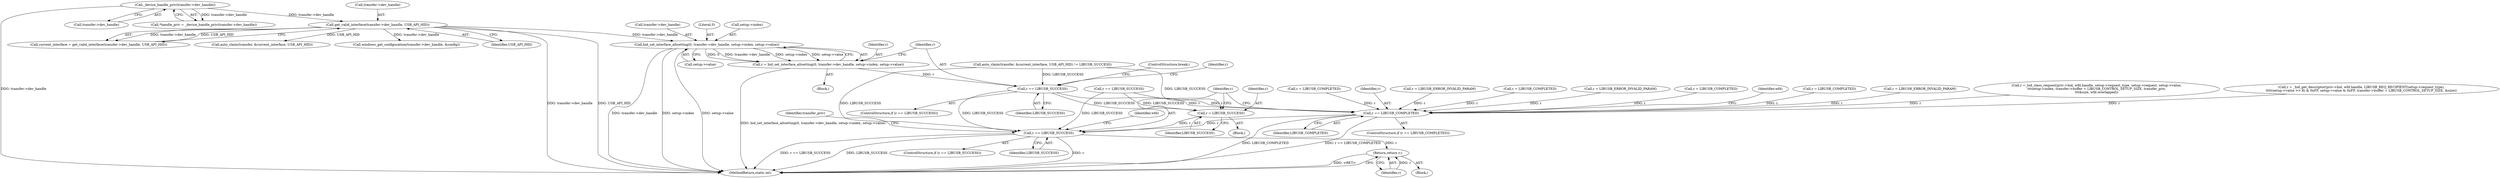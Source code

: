 digraph "1_Chrome_ac149a8d4371c0e01e0934fdd57b09e86f96b5b9_25@pointer" {
"1000358" [label="(Call,hid_set_interface_altsetting(0, transfer->dev_handle, setup->index, setup->value))"];
"1000189" [label="(Call,get_valid_interface(transfer->dev_handle, USB_API_HID))"];
"1000119" [label="(Call,_device_handle_priv(transfer->dev_handle))"];
"1000356" [label="(Call,r = hid_set_interface_altsetting(0, transfer->dev_handle, setup->index, setup->value))"];
"1000370" [label="(Call,r == LIBUSB_SUCCESS)"];
"1000430" [label="(Call,r == LIBUSB_COMPLETED)"];
"1000454" [label="(Call,r == LIBUSB_SUCCESS)"];
"1000475" [label="(Return,return r;)"];
"1000450" [label="(Call,r = LIBUSB_SUCCESS)"];
"1000294" [label="(Call,r == LIBUSB_SUCCESS)"];
"1000190" [label="(Call,transfer->dev_handle)"];
"1000452" [label="(Identifier,LIBUSB_SUCCESS)"];
"1000388" [label="(Call,r =_hid_class_request(priv->hid, wfd.handle, setup->request_type, setup->request, setup->value,\n\t\t\tsetup->index, transfer->buffer + LIBUSB_CONTROL_SETUP_SIZE, transfer_priv,\n\t\t\t&size, wfd.overlapped))"];
"1000455" [label="(Identifier,r)"];
"1000359" [label="(Literal,0)"];
"1000477" [label="(MethodReturn,static int)"];
"1000366" [label="(Call,setup->value)"];
"1000372" [label="(Identifier,LIBUSB_SUCCESS)"];
"1000476" [label="(Identifier,r)"];
"1000454" [label="(Call,r == LIBUSB_SUCCESS)"];
"1000200" [label="(Call,auto_claim(transfer, &current_interface, USB_API_HID) != LIBUSB_SUCCESS)"];
"1000433" [label="(Block,)"];
"1000119" [label="(Call,_device_handle_priv(transfer->dev_handle))"];
"1000429" [label="(ControlStructure,if (r == LIBUSB_COMPLETED))"];
"1000120" [label="(Call,transfer->dev_handle)"];
"1000357" [label="(Identifier,r)"];
"1000377" [label="(ControlStructure,break;)"];
"1000251" [label="(Call,r = _hid_get_descriptor(priv->hid, wfd.handle, LIBUSB_REQ_RECIPIENT(setup->request_type),\n\t\t\t\t(setup->value >> 8) & 0xFF, setup->value & 0xFF, transfer->buffer + LIBUSB_CONTROL_SETUP_SIZE, &size))"];
"1000187" [label="(Call,current_interface = get_valid_interface(transfer->dev_handle, USB_API_HID))"];
"1000453" [label="(ControlStructure,if (r == LIBUSB_SUCCESS))"];
"1000369" [label="(ControlStructure,if (r == LIBUSB_SUCCESS))"];
"1000475" [label="(Return,return r;)"];
"1000201" [label="(Call,auto_claim(transfer, &current_interface, USB_API_HID))"];
"1000374" [label="(Call,r = LIBUSB_COMPLETED)"];
"1000117" [label="(Call,*handle_priv = _device_handle_priv(transfer->dev_handle))"];
"1000363" [label="(Call,setup->index)"];
"1000189" [label="(Call,get_valid_interface(transfer->dev_handle, USB_API_HID))"];
"1000249" [label="(Block,)"];
"1000375" [label="(Identifier,r)"];
"1000370" [label="(Call,r == LIBUSB_SUCCESS)"];
"1000431" [label="(Identifier,r)"];
"1000382" [label="(Call,r = LIBUSB_ERROR_INVALID_PARAM)"];
"1000103" [label="(Block,)"];
"1000351" [label="(Call,r = LIBUSB_COMPLETED)"];
"1000356" [label="(Call,r = hid_set_interface_altsetting(0, transfer->dev_handle, setup->index, setup->value))"];
"1000358" [label="(Call,hid_set_interface_altsetting(0, transfer->dev_handle, setup->index, setup->value))"];
"1000432" [label="(Identifier,LIBUSB_COMPLETED)"];
"1000425" [label="(Call,r = LIBUSB_ERROR_INVALID_PARAM)"];
"1000326" [label="(Call,r = LIBUSB_COMPLETED)"];
"1000371" [label="(Identifier,r)"];
"1000437" [label="(Identifier,wfd)"];
"1000456" [label="(Identifier,LIBUSB_SUCCESS)"];
"1000312" [label="(Call,r = LIBUSB_COMPLETED)"];
"1000450" [label="(Call,r = LIBUSB_SUCCESS)"];
"1000287" [label="(Call,windows_get_configuration(transfer->dev_handle, &config))"];
"1000430" [label="(Call,r == LIBUSB_COMPLETED)"];
"1000360" [label="(Call,transfer->dev_handle)"];
"1000334" [label="(Call,r = LIBUSB_ERROR_INVALID_PARAM)"];
"1000474" [label="(Identifier,wfd)"];
"1000451" [label="(Identifier,r)"];
"1000193" [label="(Identifier,USB_API_HID)"];
"1000460" [label="(Identifier,transfer_priv)"];
"1000358" -> "1000356"  [label="AST: "];
"1000358" -> "1000366"  [label="CFG: "];
"1000359" -> "1000358"  [label="AST: "];
"1000360" -> "1000358"  [label="AST: "];
"1000363" -> "1000358"  [label="AST: "];
"1000366" -> "1000358"  [label="AST: "];
"1000356" -> "1000358"  [label="CFG: "];
"1000358" -> "1000477"  [label="DDG: setup->value"];
"1000358" -> "1000477"  [label="DDG: transfer->dev_handle"];
"1000358" -> "1000477"  [label="DDG: setup->index"];
"1000358" -> "1000356"  [label="DDG: 0"];
"1000358" -> "1000356"  [label="DDG: transfer->dev_handle"];
"1000358" -> "1000356"  [label="DDG: setup->index"];
"1000358" -> "1000356"  [label="DDG: setup->value"];
"1000189" -> "1000358"  [label="DDG: transfer->dev_handle"];
"1000189" -> "1000187"  [label="AST: "];
"1000189" -> "1000193"  [label="CFG: "];
"1000190" -> "1000189"  [label="AST: "];
"1000193" -> "1000189"  [label="AST: "];
"1000187" -> "1000189"  [label="CFG: "];
"1000189" -> "1000477"  [label="DDG: transfer->dev_handle"];
"1000189" -> "1000477"  [label="DDG: USB_API_HID"];
"1000189" -> "1000187"  [label="DDG: transfer->dev_handle"];
"1000189" -> "1000187"  [label="DDG: USB_API_HID"];
"1000119" -> "1000189"  [label="DDG: transfer->dev_handle"];
"1000189" -> "1000201"  [label="DDG: USB_API_HID"];
"1000189" -> "1000287"  [label="DDG: transfer->dev_handle"];
"1000119" -> "1000117"  [label="AST: "];
"1000119" -> "1000120"  [label="CFG: "];
"1000120" -> "1000119"  [label="AST: "];
"1000117" -> "1000119"  [label="CFG: "];
"1000119" -> "1000477"  [label="DDG: transfer->dev_handle"];
"1000119" -> "1000117"  [label="DDG: transfer->dev_handle"];
"1000356" -> "1000249"  [label="AST: "];
"1000357" -> "1000356"  [label="AST: "];
"1000371" -> "1000356"  [label="CFG: "];
"1000356" -> "1000477"  [label="DDG: hid_set_interface_altsetting(0, transfer->dev_handle, setup->index, setup->value)"];
"1000356" -> "1000370"  [label="DDG: r"];
"1000370" -> "1000369"  [label="AST: "];
"1000370" -> "1000372"  [label="CFG: "];
"1000371" -> "1000370"  [label="AST: "];
"1000372" -> "1000370"  [label="AST: "];
"1000375" -> "1000370"  [label="CFG: "];
"1000377" -> "1000370"  [label="CFG: "];
"1000200" -> "1000370"  [label="DDG: LIBUSB_SUCCESS"];
"1000370" -> "1000430"  [label="DDG: r"];
"1000370" -> "1000450"  [label="DDG: LIBUSB_SUCCESS"];
"1000370" -> "1000454"  [label="DDG: LIBUSB_SUCCESS"];
"1000430" -> "1000429"  [label="AST: "];
"1000430" -> "1000432"  [label="CFG: "];
"1000431" -> "1000430"  [label="AST: "];
"1000432" -> "1000430"  [label="AST: "];
"1000437" -> "1000430"  [label="CFG: "];
"1000455" -> "1000430"  [label="CFG: "];
"1000430" -> "1000477"  [label="DDG: LIBUSB_COMPLETED"];
"1000430" -> "1000477"  [label="DDG: r == LIBUSB_COMPLETED"];
"1000374" -> "1000430"  [label="DDG: r"];
"1000382" -> "1000430"  [label="DDG: r"];
"1000388" -> "1000430"  [label="DDG: r"];
"1000312" -> "1000430"  [label="DDG: r"];
"1000294" -> "1000430"  [label="DDG: r"];
"1000351" -> "1000430"  [label="DDG: r"];
"1000326" -> "1000430"  [label="DDG: r"];
"1000334" -> "1000430"  [label="DDG: r"];
"1000251" -> "1000430"  [label="DDG: r"];
"1000425" -> "1000430"  [label="DDG: r"];
"1000430" -> "1000454"  [label="DDG: r"];
"1000454" -> "1000453"  [label="AST: "];
"1000454" -> "1000456"  [label="CFG: "];
"1000455" -> "1000454"  [label="AST: "];
"1000456" -> "1000454"  [label="AST: "];
"1000460" -> "1000454"  [label="CFG: "];
"1000474" -> "1000454"  [label="CFG: "];
"1000454" -> "1000477"  [label="DDG: r"];
"1000454" -> "1000477"  [label="DDG: r == LIBUSB_SUCCESS"];
"1000454" -> "1000477"  [label="DDG: LIBUSB_SUCCESS"];
"1000450" -> "1000454"  [label="DDG: r"];
"1000294" -> "1000454"  [label="DDG: LIBUSB_SUCCESS"];
"1000200" -> "1000454"  [label="DDG: LIBUSB_SUCCESS"];
"1000454" -> "1000475"  [label="DDG: r"];
"1000475" -> "1000103"  [label="AST: "];
"1000475" -> "1000476"  [label="CFG: "];
"1000476" -> "1000475"  [label="AST: "];
"1000477" -> "1000475"  [label="CFG: "];
"1000475" -> "1000477"  [label="DDG: <RET>"];
"1000476" -> "1000475"  [label="DDG: r"];
"1000450" -> "1000433"  [label="AST: "];
"1000450" -> "1000452"  [label="CFG: "];
"1000451" -> "1000450"  [label="AST: "];
"1000452" -> "1000450"  [label="AST: "];
"1000455" -> "1000450"  [label="CFG: "];
"1000294" -> "1000450"  [label="DDG: LIBUSB_SUCCESS"];
"1000200" -> "1000450"  [label="DDG: LIBUSB_SUCCESS"];
}
